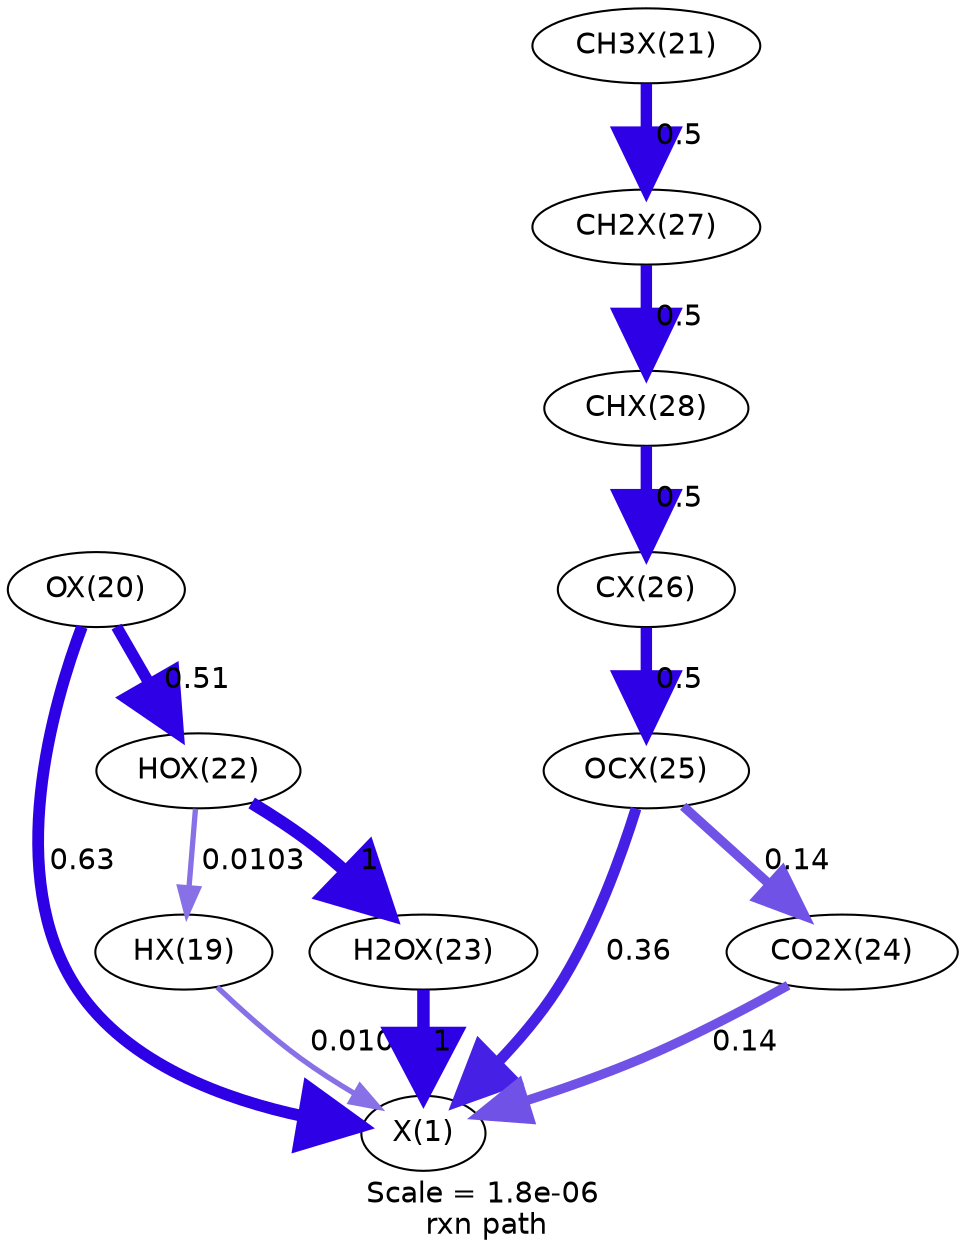 digraph reaction_paths {
center=1;
s23 -> s22[fontname="Helvetica", penwidth=2.55, arrowsize=1.27, color="0.7, 0.51, 0.9"
, label=" 0.0103"];
s24 -> s22[fontname="Helvetica", penwidth=5.65, arrowsize=2.83, color="0.7, 1.13, 0.9"
, label=" 0.63"];
s27 -> s22[fontname="Helvetica", penwidth=6, arrowsize=3, color="0.7, 1.5, 0.9"
, label=" 1"];
s29 -> s22[fontname="Helvetica", penwidth=5.23, arrowsize=2.61, color="0.7, 0.86, 0.9"
, label=" 0.36"];
s28 -> s22[fontname="Helvetica", penwidth=4.52, arrowsize=2.26, color="0.7, 0.64, 0.9"
, label=" 0.14"];
s26 -> s23[fontname="Helvetica", penwidth=2.55, arrowsize=1.27, color="0.7, 0.51, 0.9"
, label=" 0.0103"];
s24 -> s26[fontname="Helvetica", penwidth=5.49, arrowsize=2.75, color="0.7, 1.01, 0.9"
, label=" 0.51"];
s26 -> s27[fontname="Helvetica", penwidth=6, arrowsize=3, color="0.7, 1.5, 0.9"
, label=" 1"];
s25 -> s31[fontname="Helvetica", penwidth=5.48, arrowsize=2.74, color="0.7, 1, 0.9"
, label=" 0.5"];
s31 -> s32[fontname="Helvetica", penwidth=5.48, arrowsize=2.74, color="0.7, 1, 0.9"
, label=" 0.5"];
s32 -> s30[fontname="Helvetica", penwidth=5.48, arrowsize=2.74, color="0.7, 1, 0.9"
, label=" 0.5"];
s30 -> s29[fontname="Helvetica", penwidth=5.48, arrowsize=2.74, color="0.7, 1, 0.9"
, label=" 0.5"];
s29 -> s28[fontname="Helvetica", penwidth=4.52, arrowsize=2.26, color="0.7, 0.64, 0.9"
, label=" 0.14"];
s22 [ fontname="Helvetica", label="X(1)"];
s23 [ fontname="Helvetica", label="HX(19)"];
s24 [ fontname="Helvetica", label="OX(20)"];
s25 [ fontname="Helvetica", label="CH3X(21)"];
s26 [ fontname="Helvetica", label="HOX(22)"];
s27 [ fontname="Helvetica", label="H2OX(23)"];
s28 [ fontname="Helvetica", label="CO2X(24)"];
s29 [ fontname="Helvetica", label="OCX(25)"];
s30 [ fontname="Helvetica", label="CX(26)"];
s31 [ fontname="Helvetica", label="CH2X(27)"];
s32 [ fontname="Helvetica", label="CHX(28)"];
 label = "Scale = 1.8e-06\l rxn path";
 fontname = "Helvetica";
}
